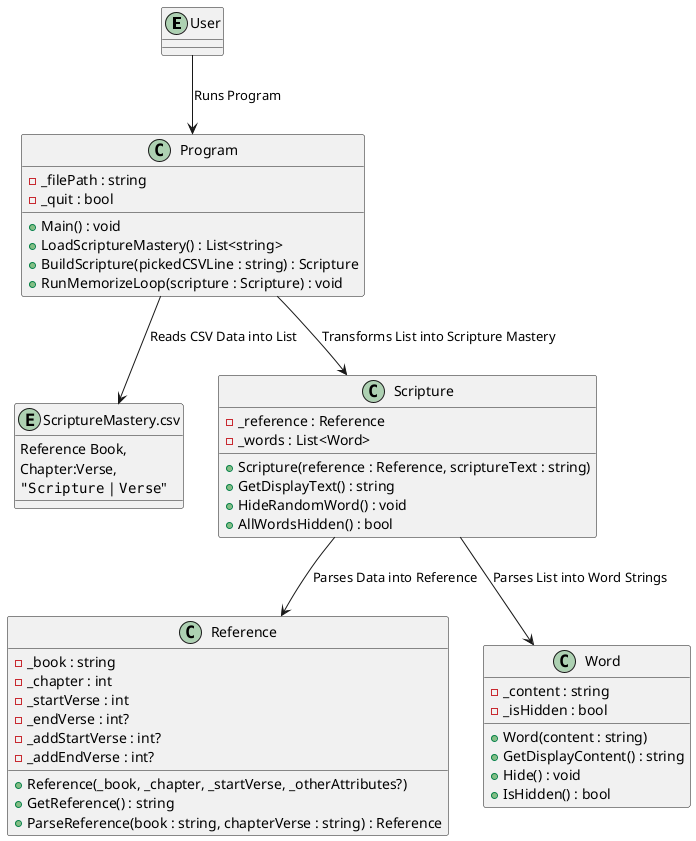 @startuml

' ----- Other Entities -----

entity User
entity "ScriptureMastery.csv" as CSVFile {
  Reference Book,
  Chapter:Verse,
  """Scripture"" | ""Verse"""
}

' ----- Classes -----

class Program {
  - _filePath : string
  - _quit : bool
  + Main() : void
  + LoadScriptureMastery() : List<string>
  + BuildScripture(pickedCSVLine : string) : Scripture
  + RunMemorizeLoop(scripture : Scripture) : void
}
class Scripture {
  - _reference : Reference
  - _words : List<Word>
  + Scripture(reference : Reference, scriptureText : string)
  + GetDisplayText() : string
  + HideRandomWord() : void
  + AllWordsHidden() : bool
}
class Reference {
  - _book : string
  - _chapter : int
  - _startVerse : int
  - _endVerse : int?
  - _addStartVerse : int?
  - _addEndVerse : int?
  + Reference(_book, _chapter, _startVerse, _otherAttributes?)
  + GetReference() : string
  + ParseReference(book : string, chapterVerse : string) : Reference
}
class Word {
  - _content : string
  - _isHidden : bool
  + Word(content : string)
  + GetDisplayContent() : string
  + Hide() : void
  + IsHidden() : bool
}

' ----- Relationships -----


User --> Program : Runs Program

Program --> CSVFile : Reads CSV Data into List
Program --> Scripture : Transforms List into Scripture Mastery

Scripture --> Reference : Parses Data into Reference
Scripture --> Word : Parses List into Word Strings

@enduml